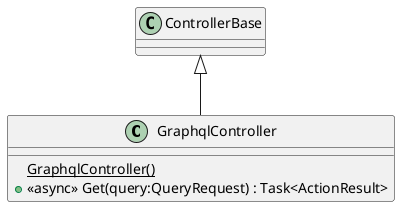 @startuml
class GraphqlController {
    {static} GraphqlController()
    + <<async>> Get(query:QueryRequest) : Task<ActionResult>
}
ControllerBase <|-- GraphqlController
@enduml
